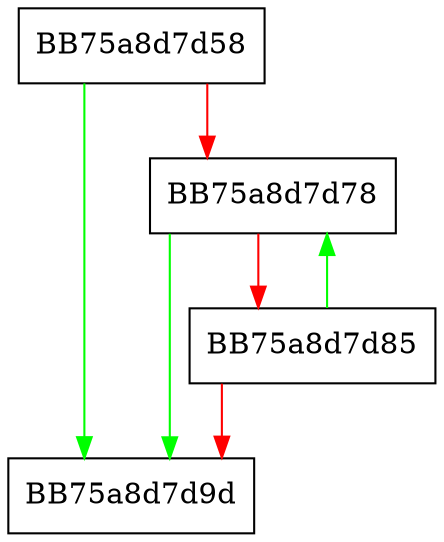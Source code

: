digraph trim_values_older_than_for_second_range {
  node [shape="box"];
  graph [splines=ortho];
  BB75a8d7d58 -> BB75a8d7d9d [color="green"];
  BB75a8d7d58 -> BB75a8d7d78 [color="red"];
  BB75a8d7d78 -> BB75a8d7d9d [color="green"];
  BB75a8d7d78 -> BB75a8d7d85 [color="red"];
  BB75a8d7d85 -> BB75a8d7d78 [color="green"];
  BB75a8d7d85 -> BB75a8d7d9d [color="red"];
}